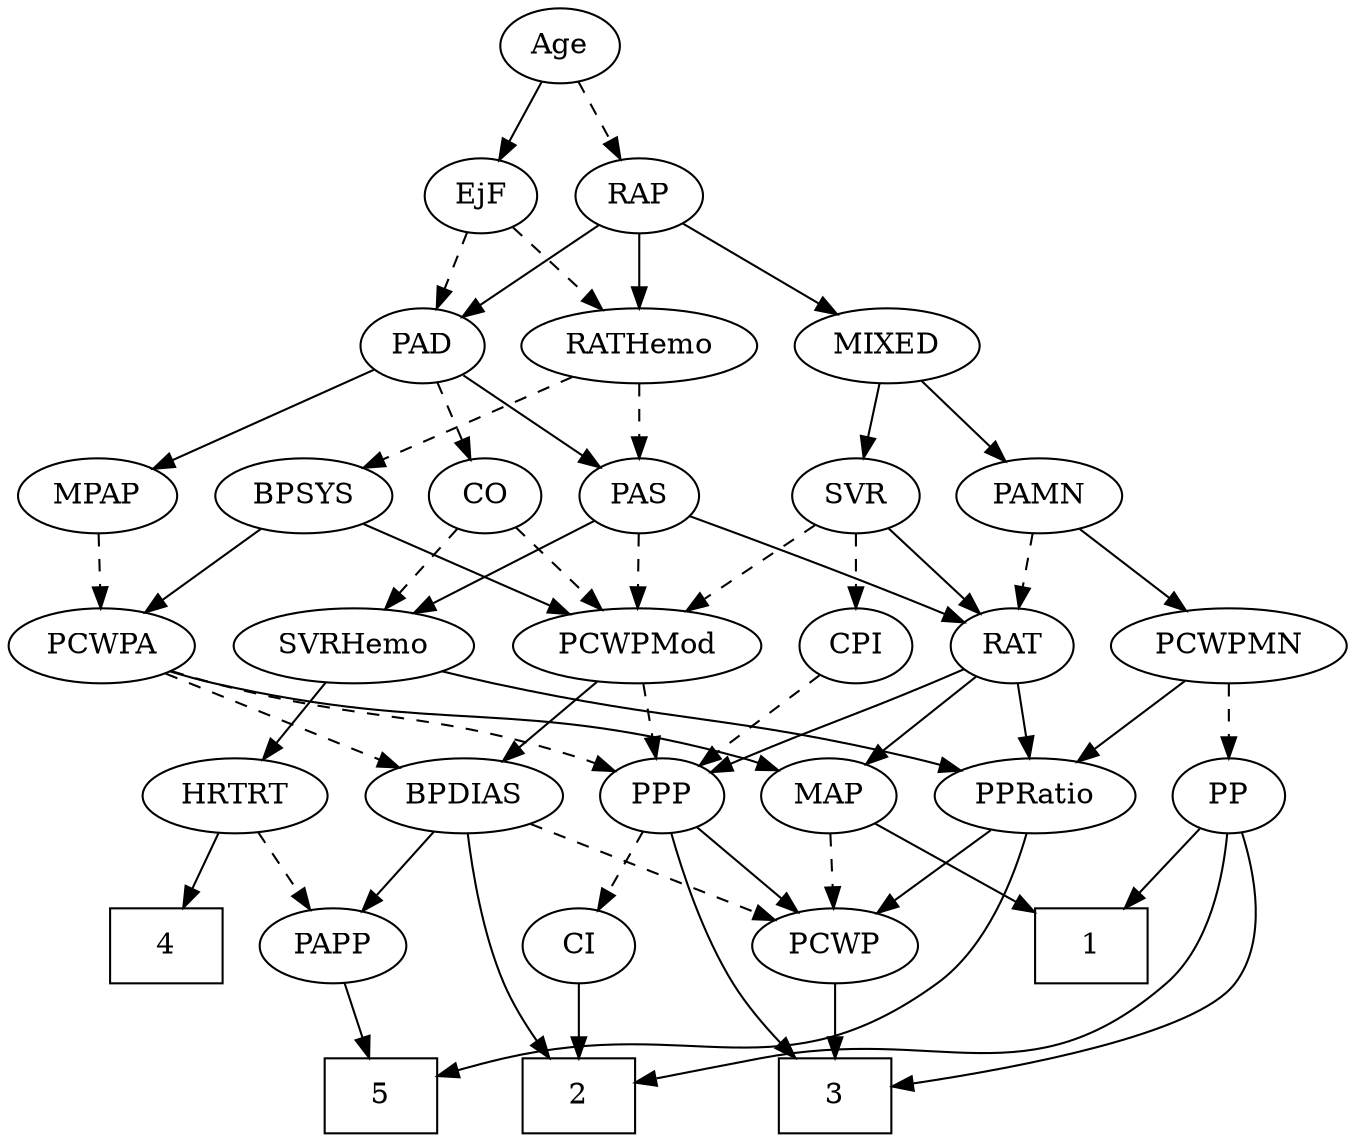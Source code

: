 strict digraph {
	graph [bb="0,0,585.64,540"];
	node [label="\N"];
	1	[height=0.5,
		pos="143.05,90",
		shape=box,
		width=0.75];
	2	[height=0.5,
		pos="341.05,18",
		shape=box,
		width=0.75];
	3	[height=0.5,
		pos="223.05,18",
		shape=box,
		width=0.75];
	4	[height=0.5,
		pos="533.05,90",
		shape=box,
		width=0.75];
	5	[height=0.5,
		pos="434.05,18",
		shape=box,
		width=0.75];
	Age	[height=0.5,
		pos="378.05,522",
		width=0.75];
	EjF	[height=0.5,
		pos="415.05,450",
		width=0.75];
	Age -> EjF	[pos="e,406.51,467.15 386.63,504.76 391.11,496.28 396.7,485.71 401.73,476.2",
		style=solid];
	RAP	[height=0.5,
		pos="342.05,450",
		width=0.77632];
	Age -> RAP	[pos="e,350.6,467.63 369.7,504.76 365.4,496.4 360.05,486.02 355.21,476.61",
		style=dashed];
	PAD	[height=0.5,
		pos="438.05,378",
		width=0.79437];
	EjF -> PAD	[pos="e,432.53,395.79 420.61,432.05 423.24,424.06 426.44,414.33 429.37,405.4",
		style=dashed];
	RATHemo	[height=0.5,
		pos="342.05,378",
		width=1.3721];
	EjF -> RATHemo	[pos="e,358.84,395.1 400.27,434.83 390.52,425.49 377.52,413.02 366.28,402.24",
		style=dashed];
	MIXED	[height=0.5,
		pos="217.05,378",
		width=1.1193];
	RAP -> MIXED	[pos="e,241.25,392.56 321.68,437.6 302.35,426.77 272.94,410.3 250.22,397.58",
		style=solid];
	RAP -> PAD	[pos="e,420.07,392.11 360.1,435.83 374.72,425.18 395.5,410.02 411.93,398.04",
		style=solid];
	RAP -> RATHemo	[pos="e,342.05,396.1 342.05,431.7 342.05,423.98 342.05,414.71 342.05,406.11",
		style=solid];
	PAMN	[height=0.5,
		pos="135.05,306",
		width=1.011];
	MIXED -> PAMN	[pos="e,152.52,321.92 199.25,361.81 187.89,352.11 172.99,339.39 160.4,328.64",
		style=solid];
	SVR	[height=0.5,
		pos="217.05,306",
		width=0.77632];
	MIXED -> SVR	[pos="e,217.05,324.1 217.05,359.7 217.05,351.98 217.05,342.71 217.05,334.11",
		style=solid];
	MPAP	[height=0.5,
		pos="540.05,306",
		width=0.97491];
	PCWPA	[height=0.5,
		pos="544.05,234",
		width=1.1555];
	MPAP -> PCWPA	[pos="e,543.07,252.1 541.03,287.7 541.48,279.98 542,270.71 542.5,262.11",
		style=dashed];
	BPSYS	[height=0.5,
		pos="373.05,306",
		width=1.0471];
	PCWPMod	[height=0.5,
		pos="314.05,234",
		width=1.4443];
	BPSYS -> PCWPMod	[pos="e,328.2,251.8 359.66,289.12 352.33,280.42 343.08,269.45 334.83,259.66",
		style=solid];
	BPSYS -> PCWPA	[pos="e,514.77,246.98 400.9,293.6 429.29,281.98 473.55,263.86 505.34,250.85",
		style=solid];
	PAD -> MPAP	[pos="e,519.71,320.96 456.75,364.16 471.94,353.74 493.6,338.87 511.04,326.91",
		style=solid];
	CO	[height=0.5,
		pos="456.05,306",
		width=0.75];
	PAD -> CO	[pos="e,451.73,323.79 442.4,360.05 444.44,352.14 446.91,342.54 449.18,333.69",
		style=dashed];
	PAS	[height=0.5,
		pos="290.05,306",
		width=0.75];
	PAD -> PAS	[pos="e,311.39,317.1 415.89,366.52 390.53,354.53 348.85,334.81 320.47,321.39",
		style=solid];
	CO -> PCWPMod	[pos="e,342.57,249.06 434.79,294.52 412.85,283.71 378.17,266.61 351.6,253.51",
		style=dashed];
	SVRHemo	[height=0.5,
		pos="434.05,234",
		width=1.3902];
	CO -> SVRHemo	[pos="e,439.47,252.28 450.72,288.05 448.27,280.26 445.3,270.82 442.56,262.08",
		style=dashed];
	RAT	[height=0.5,
		pos="145.05,234",
		width=0.75827];
	PAS -> RAT	[pos="e,166.53,245.37 268.65,294.67 244.13,282.83 203.73,263.33 175.83,249.86",
		style=solid];
	PAS -> PCWPMod	[pos="e,308.12,252.28 295.86,288.05 298.56,280.18 301.83,270.62 304.86,261.79",
		style=dashed];
	PAS -> SVRHemo	[pos="e,405.51,248.87 311.29,294.67 333.62,283.82 369.19,266.53 396.3,253.35",
		style=solid];
	PAMN -> RAT	[pos="e,142.6,252.1 137.52,287.7 138.62,279.98 139.94,270.71 141.17,262.11",
		style=dashed];
	PCWPMN	[height=0.5,
		pos="50.046,234",
		width=1.3902];
	PAMN -> PCWPMN	[pos="e,69.227,250.8 117.02,290.15 105.4,280.58 90.07,267.96 77.011,257.21",
		style=solid];
	RATHemo -> BPSYS	[pos="e,365.61,323.79 349.55,360.05 353.13,351.97 357.49,342.12 361.48,333.11",
		style=dashed];
	RATHemo -> PAS	[pos="e,301.57,322.51 329.72,360.41 323.13,351.53 314.89,340.44 307.63,330.67",
		style=dashed];
	CPI	[height=0.5,
		pos="217.05,234",
		width=0.75];
	PPP	[height=0.5,
		pos="299.05,162",
		width=0.75];
	CPI -> PPP	[pos="e,283.16,176.56 233.25,219.17 245.23,208.94 261.74,194.85 275.22,183.34",
		style=dashed];
	MAP	[height=0.5,
		pos="223.05,162",
		width=0.84854];
	RAT -> MAP	[pos="e,207.02,177.38 160.83,218.83 171.86,208.94 186.78,195.55 199.25,184.36",
		style=solid];
	RAT -> PPP	[pos="e,277.77,173.17 166.7,222.66 171.42,220.44 176.39,218.12 181.05,216 217.27,199.5 226.82,196.5 263.05,180 264.84,179.18 266.68,178.34 \
268.53,177.48",
		style=solid];
	PPRatio	[height=0.5,
		pos="135.05,162",
		width=1.1013];
	RAT -> PPRatio	[pos="e,137.51,180.28 142.62,216.05 141.52,208.35 140.19,199.03 138.95,190.36",
		style=solid];
	SVR -> CPI	[pos="e,217.05,252.1 217.05,287.7 217.05,279.98 217.05,270.71 217.05,262.11",
		style=dashed];
	SVR -> RAT	[pos="e,159.94,249.49 202.13,290.5 192.09,280.73 178.67,267.69 167.37,256.7",
		style=solid];
	SVR -> PCWPMod	[pos="e,292.5,250.55 235.29,291.83 249,281.94 268.07,268.18 284.01,256.67",
		style=dashed];
	BPDIAS	[height=0.5,
		pos="391.05,162",
		width=1.1735];
	PCWPMod -> BPDIAS	[pos="e,373.81,178.67 331.9,216.76 342.16,207.45 355.18,195.61 366.39,185.41",
		style=solid];
	PCWPMod -> PPP	[pos="e,302.71,180.1 310.34,215.7 308.68,207.98 306.7,198.71 304.86,190.11",
		style=dashed];
	PCWPA -> BPDIAS	[pos="e,418.8,175.7 516.34,220.32 491.61,209.01 455.21,192.36 428.01,179.91",
		style=dashed];
	PCWPA -> MAP	[pos="e,246.39,174.06 513.27,221.83 506.66,219.68 499.67,217.61 493.05,216 392.51,191.56 362.52,208.45 263.05,180 260.72,179.33 258.35,\
178.57 255.98,177.74",
		style=solid];
	PCWPA -> PPP	[pos="e,320.93,172.84 512.63,222.03 506.18,219.92 499.42,217.81 493.05,216 425.84,196.94 406.53,201.45 340.05,180 336.89,178.98 333.64,\
177.83 330.41,176.61",
		style=dashed];
	PP	[height=0.5,
		pos="50.046,162",
		width=0.75];
	PCWPMN -> PP	[pos="e,50.046,180.1 50.046,215.7 50.046,207.98 50.046,198.71 50.046,190.11",
		style=dashed];
	PCWPMN -> PPRatio	[pos="e,116.71,178.1 69.333,217.12 80.986,207.52 95.996,195.16 108.73,184.67",
		style=solid];
	SVRHemo -> PPRatio	[pos="e,164.52,174.25 397.05,221.76 389.79,219.72 382.2,217.7 375.05,216 290.57,195.96 266.88,202.56 183.05,180 180.11,179.21 177.1,178.33 \
174.08,177.39",
		style=solid];
	HRTRT	[height=0.5,
		pos="491.05,162",
		width=1.1013];
	SVRHemo -> HRTRT	[pos="e,477.63,179.47 447.55,216.41 454.58,207.78 463.31,197.06 471.1,187.5",
		style=solid];
	BPDIAS -> 2	[pos="e,355.48,36.037 390.55,143.68 389.53,125.31 386.42,95.711 377.05,72 373.22,62.326 367.39,52.647 361.52,44.258",
		style=solid];
	PCWP	[height=0.5,
		pos="223.05,90",
		width=0.97491];
	BPDIAS -> PCWP	[pos="e,249.49,102.02 361.78,148.81 333.19,136.9 289.63,118.74 258.96,105.96",
		style=dashed];
	PAPP	[height=0.5,
		pos="456.05,90",
		width=0.88464];
	BPDIAS -> PAPP	[pos="e,441.8,106.34 405.8,145.12 414.39,135.86 425.38,124.03 434.88,113.79",
		style=solid];
	MAP -> 1	[pos="e,162.71,108.2 206.47,146.5 196.03,137.36 182.31,125.36 170.3,114.85",
		style=solid];
	MAP -> PCWP	[pos="e,223.05,108.1 223.05,143.7 223.05,135.98 223.05,126.71 223.05,118.11",
		style=dashed];
	PP -> 1	[pos="e,120.35,108.08 67.538,147.83 80.03,138.43 97.171,125.53 111.96,114.39",
		style=solid];
	PP -> 2	[pos="e,313.73,24.75 49.611,143.89 50.085,123.7 54.136,90.54 74.046,72 135.35,14.915 176.92,52.502 259.05,36 273.73,33.05 289.87,29.722 \
303.92,26.797",
		style=solid];
	PP -> 3	[pos="e,196.02,22.653 40.938,144.8 31.446,125.5 20.01,93.211 36.046,72 54.093,48.126 136.91,31.891 186.08,24.171",
		style=solid];
	PPP -> 3	[pos="e,240.21,36.472 294.88,144.18 289.89,125.7 280.48,95.525 267.05,72 261.47,62.242 254.06,52.507 246.91,44.092",
		style=solid];
	PPP -> PCWP	[pos="e,239.45,106.11 283.67,146.83 273.13,137.13 258.96,124.08 246.96,113.03",
		style=solid];
	CI	[height=0.5,
		pos="341.05,90",
		width=0.75];
	PPP -> CI	[pos="e,331.26,107.31 308.58,145.12 313.71,136.56 320.17,125.8 325.97,116.13",
		style=dashed];
	PPRatio -> 5	[pos="e,407.02,28.009 121.8,144.97 107.42,125.55 88.8,92.84 107.05,72 146.92,26.457 317.86,48.689 377.05,36 383.69,34.575 390.69,32.758 \
397.42,30.845",
		style=solid];
	PPRatio -> PCWP	[pos="e,204.89,105.44 154.14,145.81 166.61,135.89 183.07,122.8 196.77,111.9",
		style=solid];
	PCWP -> 3	[pos="e,223.05,36.104 223.05,71.697 223.05,63.983 223.05,54.712 223.05,46.112",
		style=solid];
	CI -> 2	[pos="e,341.05,36.104 341.05,71.697 341.05,63.983 341.05,54.712 341.05,46.112",
		style=solid];
	PAPP -> 5	[pos="e,439.47,36.275 450.72,72.055 448.27,64.261 445.3,54.822 442.56,46.079",
		style=solid];
	HRTRT -> 4	[pos="e,522.58,108.45 501,144.41 505.87,136.28 511.86,126.31 517.33,117.18",
		style=solid];
	HRTRT -> PAPP	[pos="e,464.44,107.79 482.57,144.05 478.49,135.89 473.5,125.91 468.96,116.82",
		style=dashed];
}
